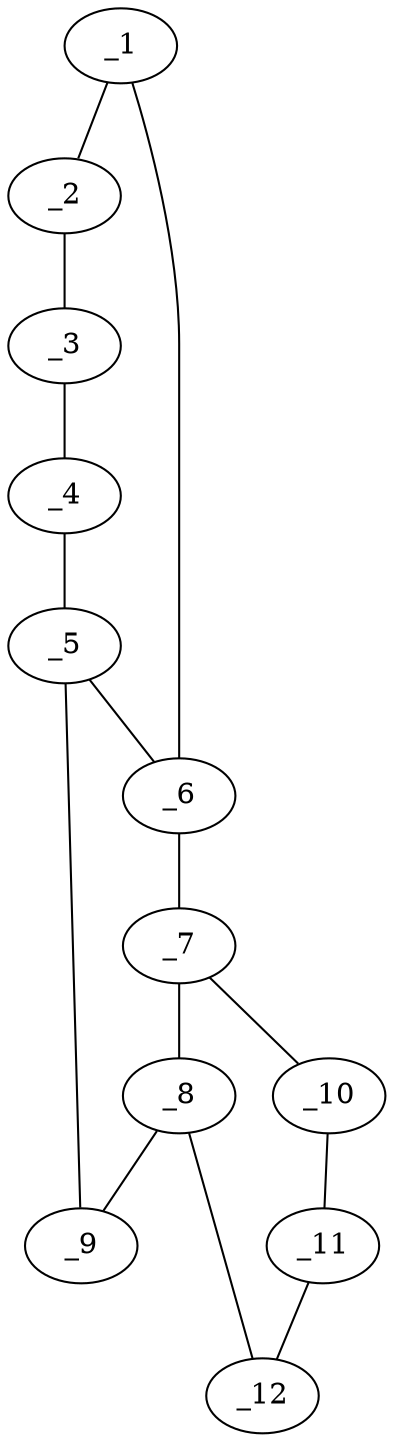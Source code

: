 graph molid624051 {
	_1	 [charge=0,
		chem=1,
		symbol="C  ",
		x="2.6691",
		y="-0.2856"];
	_2	 [charge=0,
		chem=1,
		symbol="C  ",
		x=2,
		y="0.4575"];
	_1 -- _2	 [valence=1];
	_6	 [charge=0,
		chem=1,
		symbol="C  ",
		x="3.6473",
		y="-0.0777"];
	_1 -- _6	 [valence=2];
	_3	 [charge=0,
		chem=1,
		symbol="C  ",
		x="2.309",
		y="1.4086"];
	_2 -- _3	 [valence=2];
	_4	 [charge=0,
		chem=1,
		symbol="C  ",
		x="3.2872",
		y="1.6165"];
	_3 -- _4	 [valence=1];
	_5	 [charge=0,
		chem=1,
		symbol="C  ",
		x="3.9563",
		y="0.8734"];
	_4 -- _5	 [valence=2];
	_5 -- _6	 [valence=1];
	_9	 [charge=0,
		chem=4,
		symbol="N  ",
		x="4.9563",
		y="0.8734"];
	_5 -- _9	 [valence=1];
	_7	 [charge=0,
		chem=4,
		symbol="N  ",
		x="4.4563",
		y="-0.6655"];
	_6 -- _7	 [valence=1];
	_8	 [charge=0,
		chem=1,
		symbol="C  ",
		x="5.2653",
		y="-0.0777"];
	_7 -- _8	 [valence=1];
	_10	 [charge=0,
		chem=1,
		symbol="C  ",
		x="4.7653",
		y="-1.6165"];
	_7 -- _10	 [valence=1];
	_8 -- _9	 [valence=2];
	_12	 [charge=0,
		chem=1,
		symbol="C  ",
		x="6.0743",
		y="-0.6655"];
	_8 -- _12	 [valence=1];
	_11	 [charge=0,
		chem=5,
		symbol="S  ",
		x="5.7653",
		y="-1.6165"];
	_10 -- _11	 [valence=1];
	_11 -- _12	 [valence=1];
}
